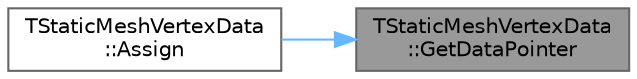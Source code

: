 digraph "TStaticMeshVertexData::GetDataPointer"
{
 // INTERACTIVE_SVG=YES
 // LATEX_PDF_SIZE
  bgcolor="transparent";
  edge [fontname=Helvetica,fontsize=10,labelfontname=Helvetica,labelfontsize=10];
  node [fontname=Helvetica,fontsize=10,shape=box,height=0.2,width=0.4];
  rankdir="RL";
  Node1 [id="Node000001",label="TStaticMeshVertexData\l::GetDataPointer",height=0.2,width=0.4,color="gray40", fillcolor="grey60", style="filled", fontcolor="black",tooltip=" "];
  Node1 -> Node2 [id="edge1_Node000001_Node000002",dir="back",color="steelblue1",style="solid",tooltip=" "];
  Node2 [id="Node000002",label="TStaticMeshVertexData\l::Assign",height=0.2,width=0.4,color="grey40", fillcolor="white", style="filled",URL="$df/d0c/classTStaticMeshVertexData.html#a5cfebcf0664d3500326760956d913f98",tooltip="Assignment."];
}
